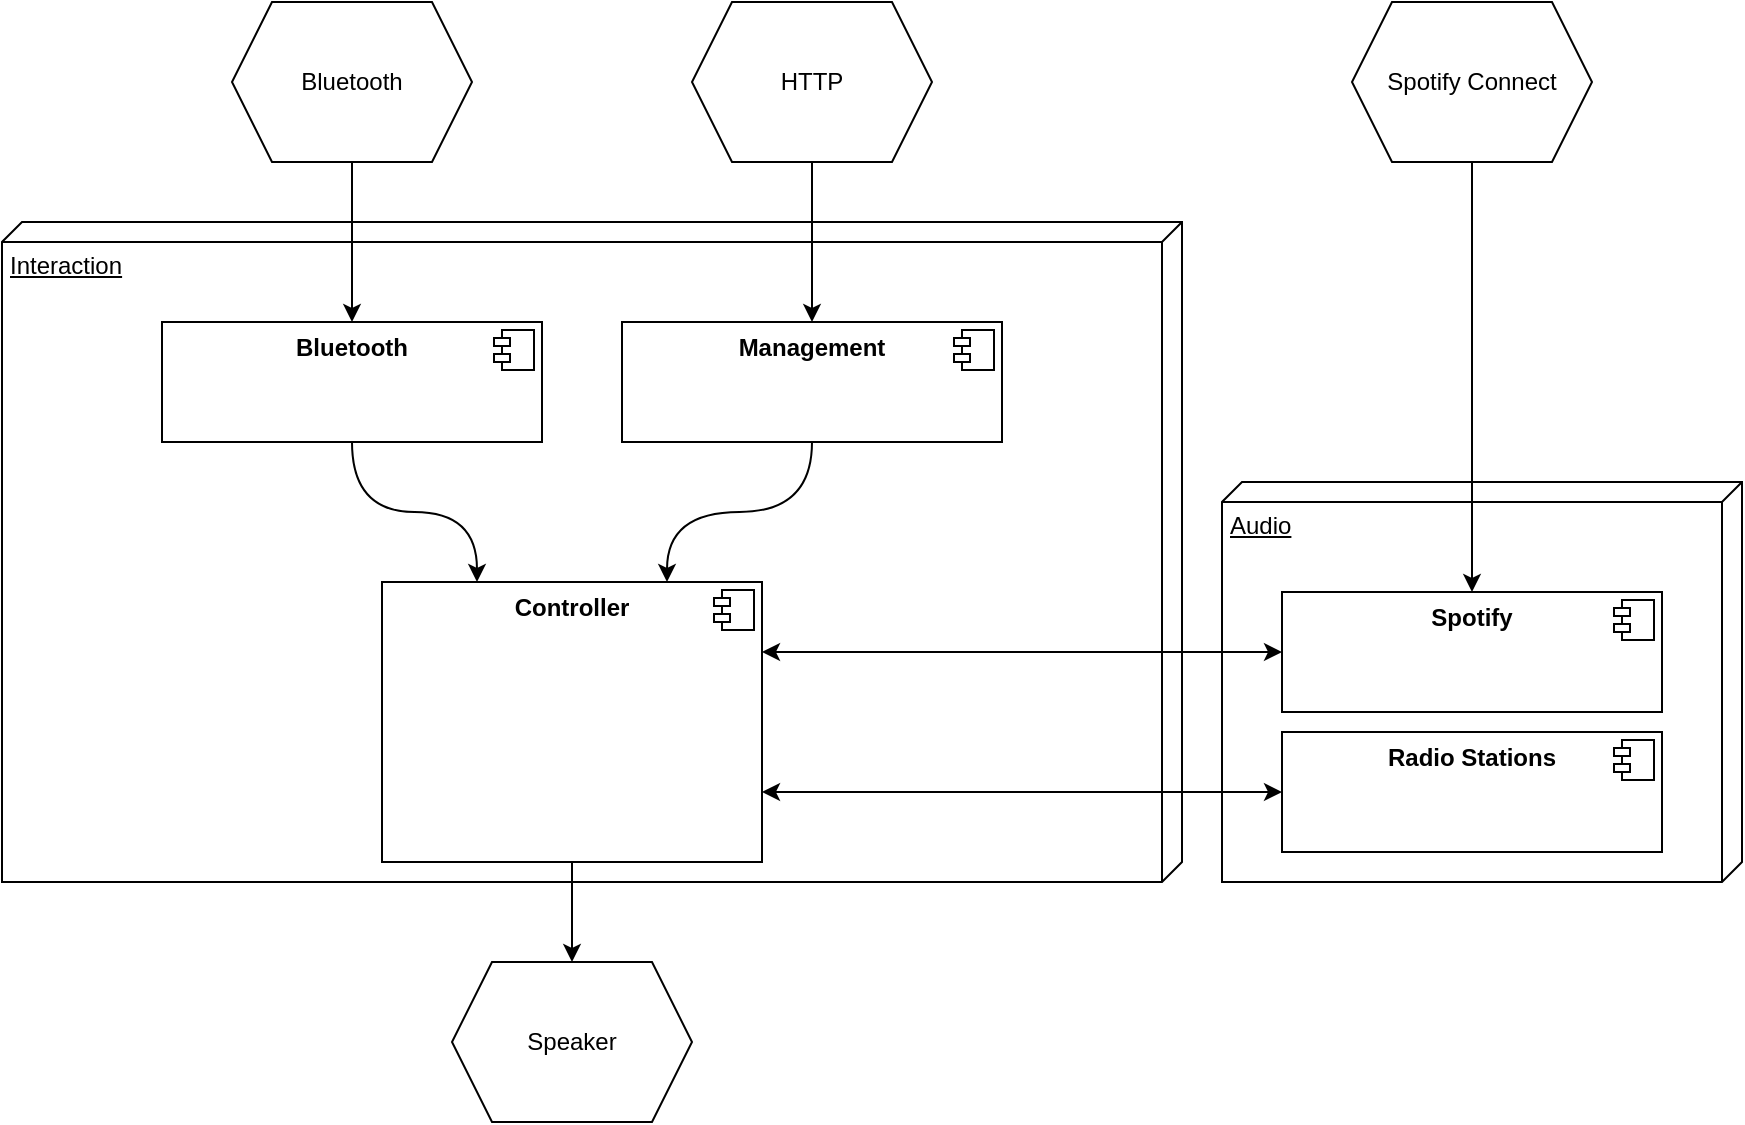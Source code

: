 <mxfile version="13.7.7" type="github">
  <diagram id="xbnkg5EebUnIhkIq8mLE" name="Page-1">
    <mxGraphModel dx="1422" dy="757" grid="1" gridSize="10" guides="1" tooltips="1" connect="1" arrows="1" fold="1" page="1" pageScale="1" pageWidth="827" pageHeight="1169" math="0" shadow="0">
      <root>
        <mxCell id="0" />
        <mxCell id="1" parent="0" />
        <mxCell id="kW9Id02vcL3iXu5io7B1-32" value="Audio" style="verticalAlign=top;align=left;spacingTop=8;spacingLeft=2;spacingRight=12;shape=cube;size=10;direction=south;fontStyle=4;html=1;" vertex="1" parent="1">
          <mxGeometry x="660" y="380" width="260" height="200" as="geometry" />
        </mxCell>
        <mxCell id="kW9Id02vcL3iXu5io7B1-3" value="Interaction" style="verticalAlign=top;align=left;spacingTop=8;spacingLeft=2;spacingRight=12;shape=cube;size=10;direction=south;fontStyle=4;html=1;" vertex="1" parent="1">
          <mxGeometry x="50" y="250" width="590" height="330" as="geometry" />
        </mxCell>
        <mxCell id="kW9Id02vcL3iXu5io7B1-14" style="rounded=0;orthogonalLoop=1;jettySize=auto;html=1;entryX=0;entryY=0.5;entryDx=0;entryDy=0;startArrow=classic;startFill=1;exitX=1;exitY=0.25;exitDx=0;exitDy=0;" edge="1" parent="1" source="kW9Id02vcL3iXu5io7B1-4" target="kW9Id02vcL3iXu5io7B1-6">
          <mxGeometry relative="1" as="geometry" />
        </mxCell>
        <mxCell id="kW9Id02vcL3iXu5io7B1-15" style="rounded=0;orthogonalLoop=1;jettySize=auto;html=1;startArrow=classic;startFill=1;exitX=1;exitY=0.75;exitDx=0;exitDy=0;" edge="1" parent="1" source="kW9Id02vcL3iXu5io7B1-4" target="kW9Id02vcL3iXu5io7B1-8">
          <mxGeometry relative="1" as="geometry" />
        </mxCell>
        <mxCell id="kW9Id02vcL3iXu5io7B1-35" style="edgeStyle=none;rounded=0;orthogonalLoop=1;jettySize=auto;html=1;entryX=0.5;entryY=0;entryDx=0;entryDy=0;" edge="1" parent="1" source="kW9Id02vcL3iXu5io7B1-4" target="kW9Id02vcL3iXu5io7B1-34">
          <mxGeometry relative="1" as="geometry">
            <mxPoint x="335.0" y="660" as="targetPoint" />
          </mxGeometry>
        </mxCell>
        <mxCell id="kW9Id02vcL3iXu5io7B1-4" value="&lt;p style=&quot;margin: 0px ; margin-top: 6px ; text-align: center&quot;&gt;&lt;b&gt;Controller&lt;/b&gt;&lt;/p&gt;" style="align=left;overflow=fill;html=1;dropTarget=0;" vertex="1" parent="1">
          <mxGeometry x="240" y="430" width="190" height="140" as="geometry" />
        </mxCell>
        <mxCell id="kW9Id02vcL3iXu5io7B1-5" value="" style="shape=component;jettyWidth=8;jettyHeight=4;" vertex="1" parent="kW9Id02vcL3iXu5io7B1-4">
          <mxGeometry x="1" width="20" height="20" relative="1" as="geometry">
            <mxPoint x="-24" y="4" as="offset" />
          </mxGeometry>
        </mxCell>
        <mxCell id="kW9Id02vcL3iXu5io7B1-6" value="&lt;p style=&quot;margin: 0px ; margin-top: 6px ; text-align: center&quot;&gt;&lt;b&gt;Spotify&lt;/b&gt;&lt;/p&gt;" style="align=left;overflow=fill;html=1;dropTarget=0;" vertex="1" parent="1">
          <mxGeometry x="690" y="435" width="190" height="60" as="geometry" />
        </mxCell>
        <mxCell id="kW9Id02vcL3iXu5io7B1-7" value="" style="shape=component;jettyWidth=8;jettyHeight=4;" vertex="1" parent="kW9Id02vcL3iXu5io7B1-6">
          <mxGeometry x="1" width="20" height="20" relative="1" as="geometry">
            <mxPoint x="-24" y="4" as="offset" />
          </mxGeometry>
        </mxCell>
        <mxCell id="kW9Id02vcL3iXu5io7B1-8" value="&lt;p style=&quot;margin: 0px ; margin-top: 6px ; text-align: center&quot;&gt;&lt;b&gt;Radio Stations&lt;/b&gt;&lt;/p&gt;" style="align=left;overflow=fill;html=1;dropTarget=0;" vertex="1" parent="1">
          <mxGeometry x="690" y="505" width="190" height="60" as="geometry" />
        </mxCell>
        <mxCell id="kW9Id02vcL3iXu5io7B1-9" value="" style="shape=component;jettyWidth=8;jettyHeight=4;" vertex="1" parent="kW9Id02vcL3iXu5io7B1-8">
          <mxGeometry x="1" width="20" height="20" relative="1" as="geometry">
            <mxPoint x="-24" y="4" as="offset" />
          </mxGeometry>
        </mxCell>
        <mxCell id="kW9Id02vcL3iXu5io7B1-21" style="edgeStyle=orthogonalEdgeStyle;curved=1;rounded=0;orthogonalLoop=1;jettySize=auto;html=1;entryX=0.25;entryY=0;entryDx=0;entryDy=0;" edge="1" parent="1" source="kW9Id02vcL3iXu5io7B1-17" target="kW9Id02vcL3iXu5io7B1-4">
          <mxGeometry relative="1" as="geometry" />
        </mxCell>
        <mxCell id="kW9Id02vcL3iXu5io7B1-17" value="&lt;p style=&quot;margin: 0px ; margin-top: 6px ; text-align: center&quot;&gt;&lt;b&gt;Bluetooth&lt;/b&gt;&lt;/p&gt;" style="align=left;overflow=fill;html=1;dropTarget=0;" vertex="1" parent="1">
          <mxGeometry x="130" y="300" width="190" height="60" as="geometry" />
        </mxCell>
        <mxCell id="kW9Id02vcL3iXu5io7B1-18" value="" style="shape=component;jettyWidth=8;jettyHeight=4;" vertex="1" parent="kW9Id02vcL3iXu5io7B1-17">
          <mxGeometry x="1" width="20" height="20" relative="1" as="geometry">
            <mxPoint x="-24" y="4" as="offset" />
          </mxGeometry>
        </mxCell>
        <mxCell id="kW9Id02vcL3iXu5io7B1-22" style="edgeStyle=orthogonalEdgeStyle;curved=1;rounded=0;orthogonalLoop=1;jettySize=auto;html=1;entryX=0.75;entryY=0;entryDx=0;entryDy=0;" edge="1" parent="1" source="kW9Id02vcL3iXu5io7B1-19" target="kW9Id02vcL3iXu5io7B1-4">
          <mxGeometry relative="1" as="geometry" />
        </mxCell>
        <mxCell id="kW9Id02vcL3iXu5io7B1-19" value="&lt;p style=&quot;margin: 0px ; margin-top: 6px ; text-align: center&quot;&gt;&lt;b&gt;Management&lt;/b&gt;&lt;/p&gt;" style="align=left;overflow=fill;html=1;dropTarget=0;" vertex="1" parent="1">
          <mxGeometry x="360" y="300" width="190" height="60" as="geometry" />
        </mxCell>
        <mxCell id="kW9Id02vcL3iXu5io7B1-20" value="" style="shape=component;jettyWidth=8;jettyHeight=4;" vertex="1" parent="kW9Id02vcL3iXu5io7B1-19">
          <mxGeometry x="1" width="20" height="20" relative="1" as="geometry">
            <mxPoint x="-24" y="4" as="offset" />
          </mxGeometry>
        </mxCell>
        <mxCell id="kW9Id02vcL3iXu5io7B1-30" style="edgeStyle=none;rounded=0;orthogonalLoop=1;jettySize=auto;html=1;entryX=0.5;entryY=0;entryDx=0;entryDy=0;" edge="1" parent="1" source="kW9Id02vcL3iXu5io7B1-26" target="kW9Id02vcL3iXu5io7B1-17">
          <mxGeometry relative="1" as="geometry" />
        </mxCell>
        <mxCell id="kW9Id02vcL3iXu5io7B1-26" value="Bluetooth" style="shape=hexagon;perimeter=hexagonPerimeter2;whiteSpace=wrap;html=1;fixedSize=1;" vertex="1" parent="1">
          <mxGeometry x="165" y="140" width="120" height="80" as="geometry" />
        </mxCell>
        <mxCell id="kW9Id02vcL3iXu5io7B1-31" style="edgeStyle=none;rounded=0;orthogonalLoop=1;jettySize=auto;html=1;" edge="1" parent="1" source="kW9Id02vcL3iXu5io7B1-27" target="kW9Id02vcL3iXu5io7B1-19">
          <mxGeometry relative="1" as="geometry" />
        </mxCell>
        <mxCell id="kW9Id02vcL3iXu5io7B1-27" value="HTTP" style="shape=hexagon;perimeter=hexagonPerimeter2;whiteSpace=wrap;html=1;fixedSize=1;" vertex="1" parent="1">
          <mxGeometry x="395" y="140" width="120" height="80" as="geometry" />
        </mxCell>
        <mxCell id="kW9Id02vcL3iXu5io7B1-29" style="rounded=0;orthogonalLoop=1;jettySize=auto;html=1;entryX=0.5;entryY=0;entryDx=0;entryDy=0;" edge="1" parent="1" source="kW9Id02vcL3iXu5io7B1-28" target="kW9Id02vcL3iXu5io7B1-6">
          <mxGeometry relative="1" as="geometry" />
        </mxCell>
        <mxCell id="kW9Id02vcL3iXu5io7B1-28" value="Spotify Connect" style="shape=hexagon;perimeter=hexagonPerimeter2;whiteSpace=wrap;html=1;fixedSize=1;" vertex="1" parent="1">
          <mxGeometry x="725" y="140" width="120" height="80" as="geometry" />
        </mxCell>
        <mxCell id="kW9Id02vcL3iXu5io7B1-34" value="Speaker" style="shape=hexagon;perimeter=hexagonPerimeter2;whiteSpace=wrap;html=1;fixedSize=1;" vertex="1" parent="1">
          <mxGeometry x="275" y="620" width="120" height="80" as="geometry" />
        </mxCell>
      </root>
    </mxGraphModel>
  </diagram>
</mxfile>
